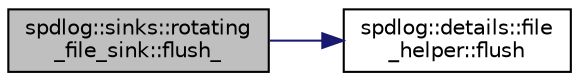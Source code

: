 digraph "spdlog::sinks::rotating_file_sink::flush_"
{
  edge [fontname="Helvetica",fontsize="10",labelfontname="Helvetica",labelfontsize="10"];
  node [fontname="Helvetica",fontsize="10",shape=record];
  rankdir="LR";
  Node1 [label="spdlog::sinks::rotating\l_file_sink::flush_",height=0.2,width=0.4,color="black", fillcolor="grey75", style="filled" fontcolor="black"];
  Node1 -> Node2 [color="midnightblue",fontsize="10",style="solid",fontname="Helvetica"];
  Node2 [label="spdlog::details::file\l_helper::flush",height=0.2,width=0.4,color="black", fillcolor="white", style="filled",URL="$classspdlog_1_1details_1_1file__helper.html#a1a75f29ec0c13d9fbc269bcd8378b18b"];
}
